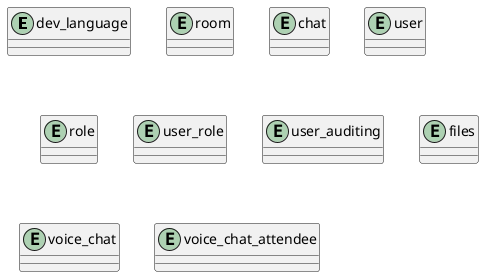@startuml
' 한줄주석
/' 주석 '/

/' html, java, C 등 개발 언어 타입 정의'/
entity dev_language {}

/' 채팅방 '/
entity room {}

/' 채팅방 채팅 내용 저장. '/
entity chat {}

/' 회원정보 '/
entity user {}

/' 권한 '/
entity role {}

/' 유저별 권한 정보'/
entity user_role {}

/' 유저 활동 기록 '/
entity user_auditing {}

/' 채팅방 파일 전송 이력'/
entity files {}

/' 음성채팅 '/
entity voice_chat {}

/' 음성채팅 참여자 '/
entity voice_chat_attendee {}

@enduml